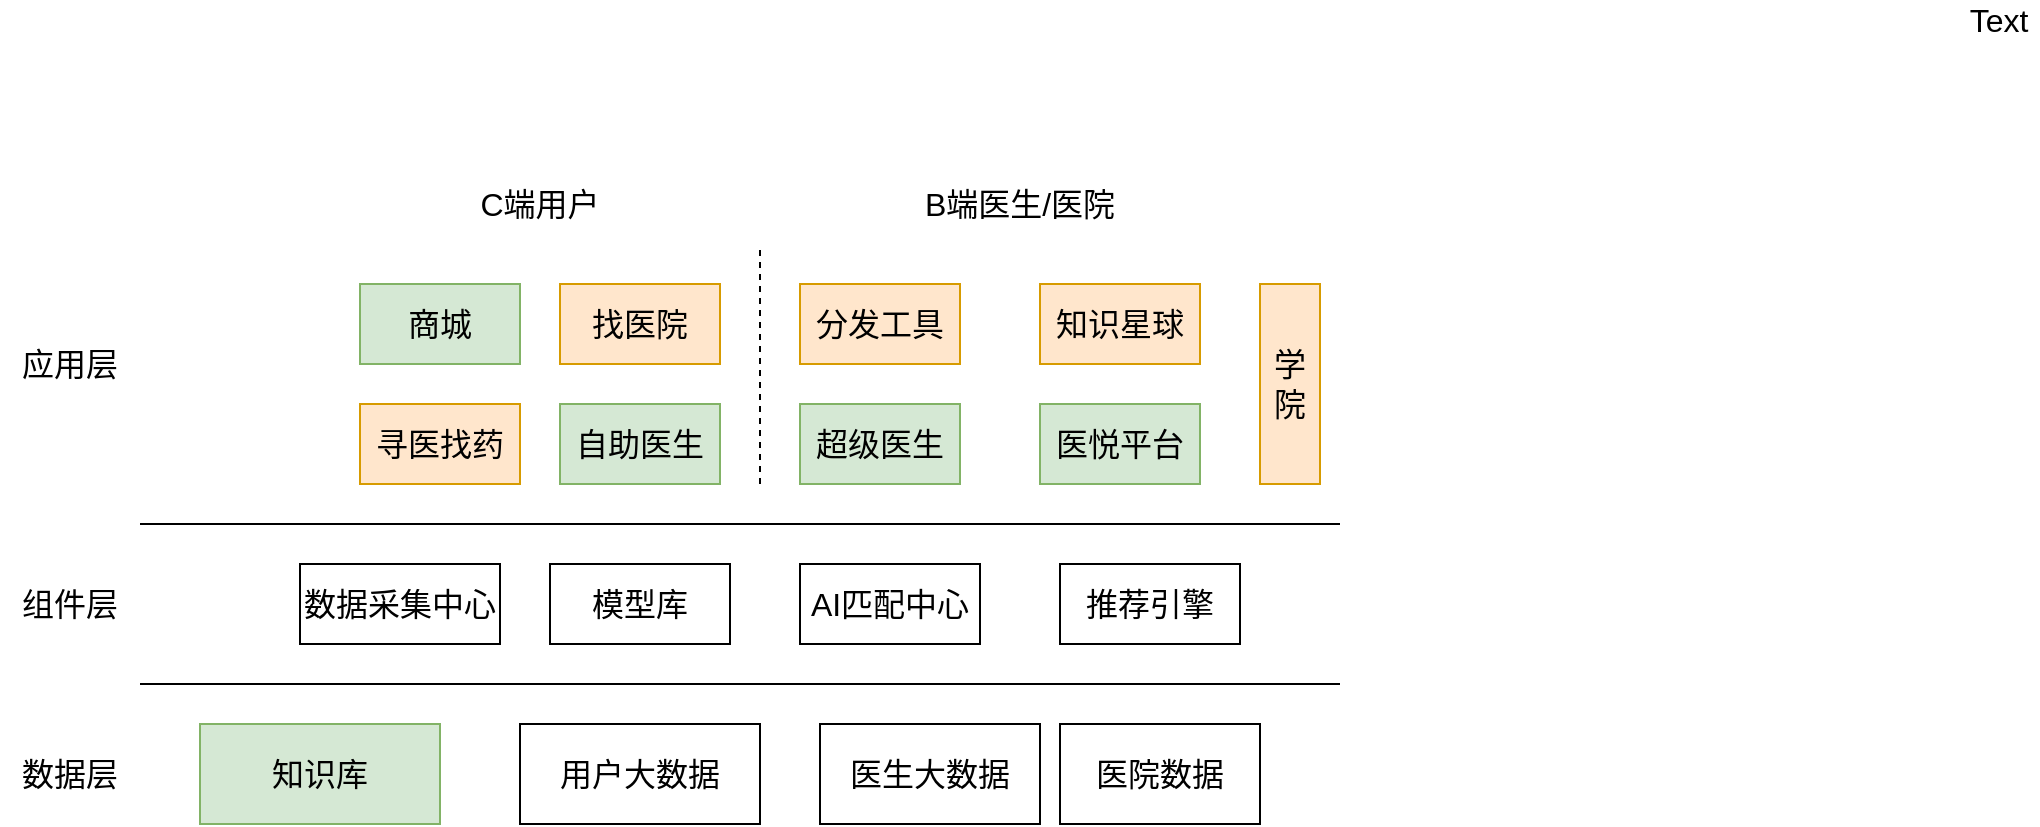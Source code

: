 <mxfile version="13.1.2" type="github"><diagram id="9CR-Glo_kjP-FwhoqDwY" name="第 1 页"><mxGraphModel dx="1186" dy="662" grid="1" gridSize="10" guides="1" tooltips="1" connect="1" arrows="1" fold="1" page="1" pageScale="1" pageWidth="827" pageHeight="1169" math="0" shadow="0"><root><mxCell id="0"/><mxCell id="1" parent="0"/><mxCell id="lNdHcaOnDGJOVh2pzj1v-1" value="知识库" style="rounded=0;whiteSpace=wrap;html=1;fontSize=16;fillColor=#d5e8d4;strokeColor=#82b366;" parent="1" vertex="1"><mxGeometry x="190" y="370" width="120" height="50" as="geometry"/></mxCell><mxCell id="lNdHcaOnDGJOVh2pzj1v-3" value="寻医找药" style="rounded=0;whiteSpace=wrap;html=1;fontSize=16;fillColor=#ffe6cc;strokeColor=#d79b00;" parent="1" vertex="1"><mxGeometry x="270" y="210" width="80" height="40" as="geometry"/></mxCell><mxCell id="lNdHcaOnDGJOVh2pzj1v-4" value="超级医生" style="rounded=0;whiteSpace=wrap;html=1;fontSize=16;fillColor=#d5e8d4;strokeColor=#82b366;" parent="1" vertex="1"><mxGeometry x="490" y="210" width="80" height="40" as="geometry"/></mxCell><mxCell id="lNdHcaOnDGJOVh2pzj1v-5" value="医悦平台" style="rounded=0;whiteSpace=wrap;html=1;fontSize=16;fillColor=#d5e8d4;strokeColor=#82b366;" parent="1" vertex="1"><mxGeometry x="610" y="210" width="80" height="40" as="geometry"/></mxCell><mxCell id="lNdHcaOnDGJOVh2pzj1v-6" value="用户大数据" style="rounded=0;whiteSpace=wrap;html=1;fontSize=16;" parent="1" vertex="1"><mxGeometry x="350" y="370" width="120" height="50" as="geometry"/></mxCell><mxCell id="lNdHcaOnDGJOVh2pzj1v-8" value="医生大数据" style="rounded=0;whiteSpace=wrap;html=1;fontSize=16;" parent="1" vertex="1"><mxGeometry x="500" y="370" width="110" height="50" as="geometry"/></mxCell><mxCell id="lNdHcaOnDGJOVh2pzj1v-9" value="医院数据" style="rounded=0;whiteSpace=wrap;html=1;fontSize=16;" parent="1" vertex="1"><mxGeometry x="620" y="370" width="100" height="50" as="geometry"/></mxCell><mxCell id="lNdHcaOnDGJOVh2pzj1v-10" value="数据采集中心" style="rounded=0;whiteSpace=wrap;html=1;fontSize=16;" parent="1" vertex="1"><mxGeometry x="240" y="290" width="100" height="40" as="geometry"/></mxCell><mxCell id="lNdHcaOnDGJOVh2pzj1v-11" value="模型库" style="rounded=0;whiteSpace=wrap;html=1;fontSize=16;" parent="1" vertex="1"><mxGeometry x="365" y="290" width="90" height="40" as="geometry"/></mxCell><mxCell id="lNdHcaOnDGJOVh2pzj1v-12" value="AI匹配中心" style="rounded=0;whiteSpace=wrap;html=1;fontSize=16;" parent="1" vertex="1"><mxGeometry x="490" y="290" width="90" height="40" as="geometry"/></mxCell><mxCell id="lNdHcaOnDGJOVh2pzj1v-13" value="推荐引擎" style="rounded=0;whiteSpace=wrap;html=1;fontSize=16;" parent="1" vertex="1"><mxGeometry x="620" y="290" width="90" height="40" as="geometry"/></mxCell><mxCell id="lNdHcaOnDGJOVh2pzj1v-21" value="" style="endArrow=none;dashed=1;html=1;fontSize=16;" parent="1" edge="1"><mxGeometry width="50" height="50" relative="1" as="geometry"><mxPoint x="470" y="250" as="sourcePoint"/><mxPoint x="470" y="130" as="targetPoint"/></mxGeometry></mxCell><mxCell id="lNdHcaOnDGJOVh2pzj1v-24" value="自助医生" style="rounded=0;whiteSpace=wrap;html=1;fontSize=16;fillColor=#d5e8d4;strokeColor=#82b366;" parent="1" vertex="1"><mxGeometry x="370" y="210" width="80" height="40" as="geometry"/></mxCell><mxCell id="lNdHcaOnDGJOVh2pzj1v-25" value="商城" style="rounded=0;whiteSpace=wrap;html=1;fontSize=16;fillColor=#d5e8d4;strokeColor=#82b366;" parent="1" vertex="1"><mxGeometry x="270" y="150" width="80" height="40" as="geometry"/></mxCell><mxCell id="lNdHcaOnDGJOVh2pzj1v-26" value="找医院" style="rounded=0;whiteSpace=wrap;html=1;fontSize=16;fillColor=#ffe6cc;strokeColor=#d79b00;" parent="1" vertex="1"><mxGeometry x="370" y="150" width="80" height="40" as="geometry"/></mxCell><mxCell id="lNdHcaOnDGJOVh2pzj1v-27" value="分发工具" style="rounded=0;whiteSpace=wrap;html=1;fontSize=16;fillColor=#ffe6cc;strokeColor=#d79b00;" parent="1" vertex="1"><mxGeometry x="490" y="150" width="80" height="40" as="geometry"/></mxCell><mxCell id="lNdHcaOnDGJOVh2pzj1v-28" value="" style="endArrow=none;html=1;fontSize=16;" parent="1" edge="1"><mxGeometry width="50" height="50" relative="1" as="geometry"><mxPoint x="160" y="350" as="sourcePoint"/><mxPoint x="760" y="350" as="targetPoint"/></mxGeometry></mxCell><mxCell id="lNdHcaOnDGJOVh2pzj1v-29" value="" style="endArrow=none;html=1;fontSize=16;" parent="1" edge="1"><mxGeometry width="50" height="50" relative="1" as="geometry"><mxPoint x="160" y="270" as="sourcePoint"/><mxPoint x="760" y="270" as="targetPoint"/></mxGeometry></mxCell><mxCell id="lNdHcaOnDGJOVh2pzj1v-30" value="C端用户" style="text;html=1;strokeColor=none;fillColor=none;align=center;verticalAlign=middle;whiteSpace=wrap;rounded=0;fontSize=16;" parent="1" vertex="1"><mxGeometry x="320" y="100" width="80" height="20" as="geometry"/></mxCell><mxCell id="lNdHcaOnDGJOVh2pzj1v-31" value="B端医生/医院" style="text;html=1;strokeColor=none;fillColor=none;align=center;verticalAlign=middle;whiteSpace=wrap;rounded=0;fontSize=16;" parent="1" vertex="1"><mxGeometry x="540" y="100" width="120" height="20" as="geometry"/></mxCell><mxCell id="lNdHcaOnDGJOVh2pzj1v-32" value="知识星球" style="rounded=0;whiteSpace=wrap;html=1;fontSize=16;fillColor=#ffe6cc;strokeColor=#d79b00;" parent="1" vertex="1"><mxGeometry x="610" y="150" width="80" height="40" as="geometry"/></mxCell><mxCell id="lNdHcaOnDGJOVh2pzj1v-33" value="数据层" style="text;html=1;strokeColor=none;fillColor=none;align=center;verticalAlign=middle;whiteSpace=wrap;rounded=0;fontSize=16;" parent="1" vertex="1"><mxGeometry x="100" y="385" width="50" height="20" as="geometry"/></mxCell><mxCell id="lNdHcaOnDGJOVh2pzj1v-34" value="组件层" style="text;html=1;strokeColor=none;fillColor=none;align=center;verticalAlign=middle;whiteSpace=wrap;rounded=0;fontSize=16;" parent="1" vertex="1"><mxGeometry x="90" y="300" width="70" height="20" as="geometry"/></mxCell><mxCell id="lNdHcaOnDGJOVh2pzj1v-35" value="应用层" style="text;html=1;strokeColor=none;fillColor=none;align=center;verticalAlign=middle;whiteSpace=wrap;rounded=0;fontSize=16;" parent="1" vertex="1"><mxGeometry x="90" y="180" width="70" height="20" as="geometry"/></mxCell><mxCell id="lNdHcaOnDGJOVh2pzj1v-36" value="学院" style="rounded=0;whiteSpace=wrap;html=1;fontSize=16;fillColor=#ffe6cc;strokeColor=#d79b00;" parent="1" vertex="1"><mxGeometry x="720" y="150" width="30" height="100" as="geometry"/></mxCell><mxCell id="lNdHcaOnDGJOVh2pzj1v-37" value="Text" style="text;html=1;align=center;verticalAlign=middle;resizable=0;points=[];autosize=1;fontSize=16;" parent="1" vertex="1"><mxGeometry x="1069" y="8" width="40" height="20" as="geometry"/></mxCell></root></mxGraphModel></diagram></mxfile>